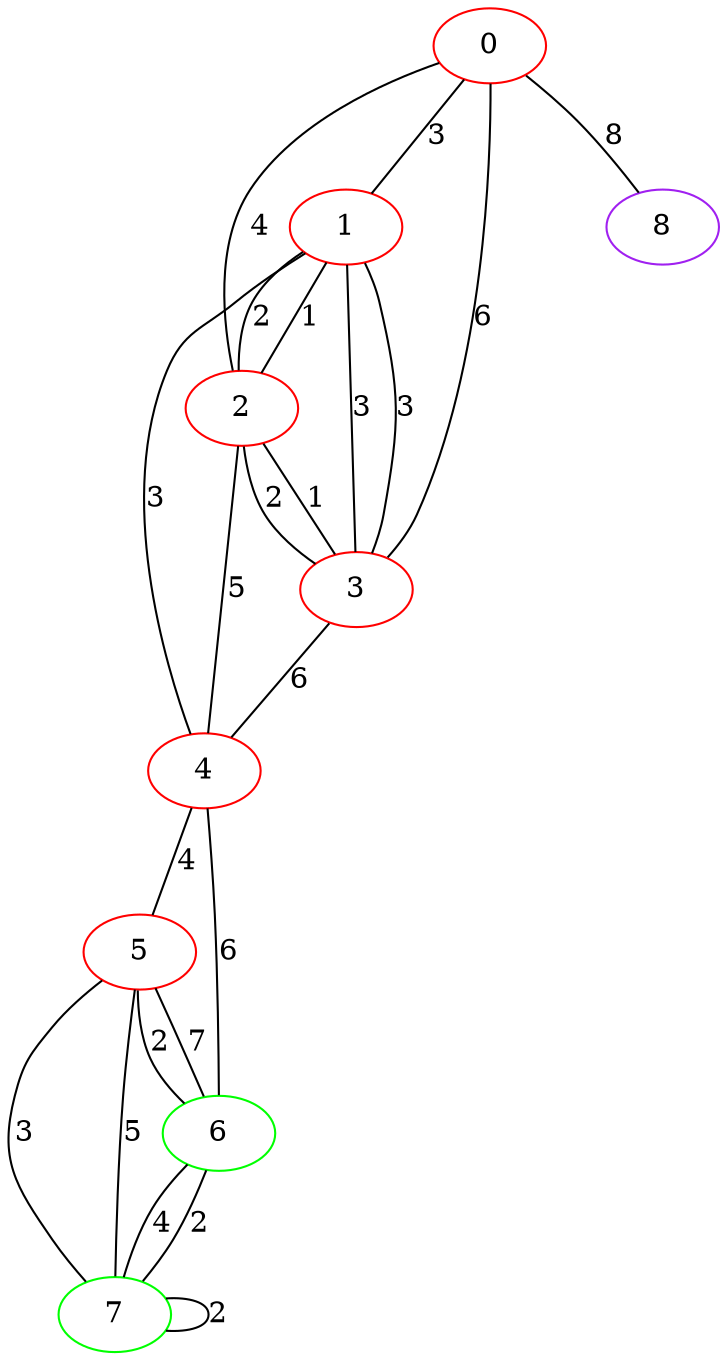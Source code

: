 graph "" {
0 [color=red, weight=1];
1 [color=red, weight=1];
2 [color=red, weight=1];
3 [color=red, weight=1];
4 [color=red, weight=1];
5 [color=red, weight=1];
6 [color=green, weight=2];
7 [color=green, weight=2];
8 [color=purple, weight=4];
0 -- 8  [key=0, label=8];
0 -- 1  [key=0, label=3];
0 -- 2  [key=0, label=4];
0 -- 3  [key=0, label=6];
1 -- 2  [key=0, label=2];
1 -- 2  [key=1, label=1];
1 -- 3  [key=0, label=3];
1 -- 3  [key=1, label=3];
1 -- 4  [key=0, label=3];
2 -- 3  [key=0, label=1];
2 -- 3  [key=1, label=2];
2 -- 4  [key=0, label=5];
3 -- 4  [key=0, label=6];
4 -- 5  [key=0, label=4];
4 -- 6  [key=0, label=6];
5 -- 6  [key=0, label=7];
5 -- 6  [key=1, label=2];
5 -- 7  [key=0, label=3];
5 -- 7  [key=1, label=5];
6 -- 7  [key=0, label=4];
6 -- 7  [key=1, label=2];
7 -- 7  [key=0, label=2];
}
